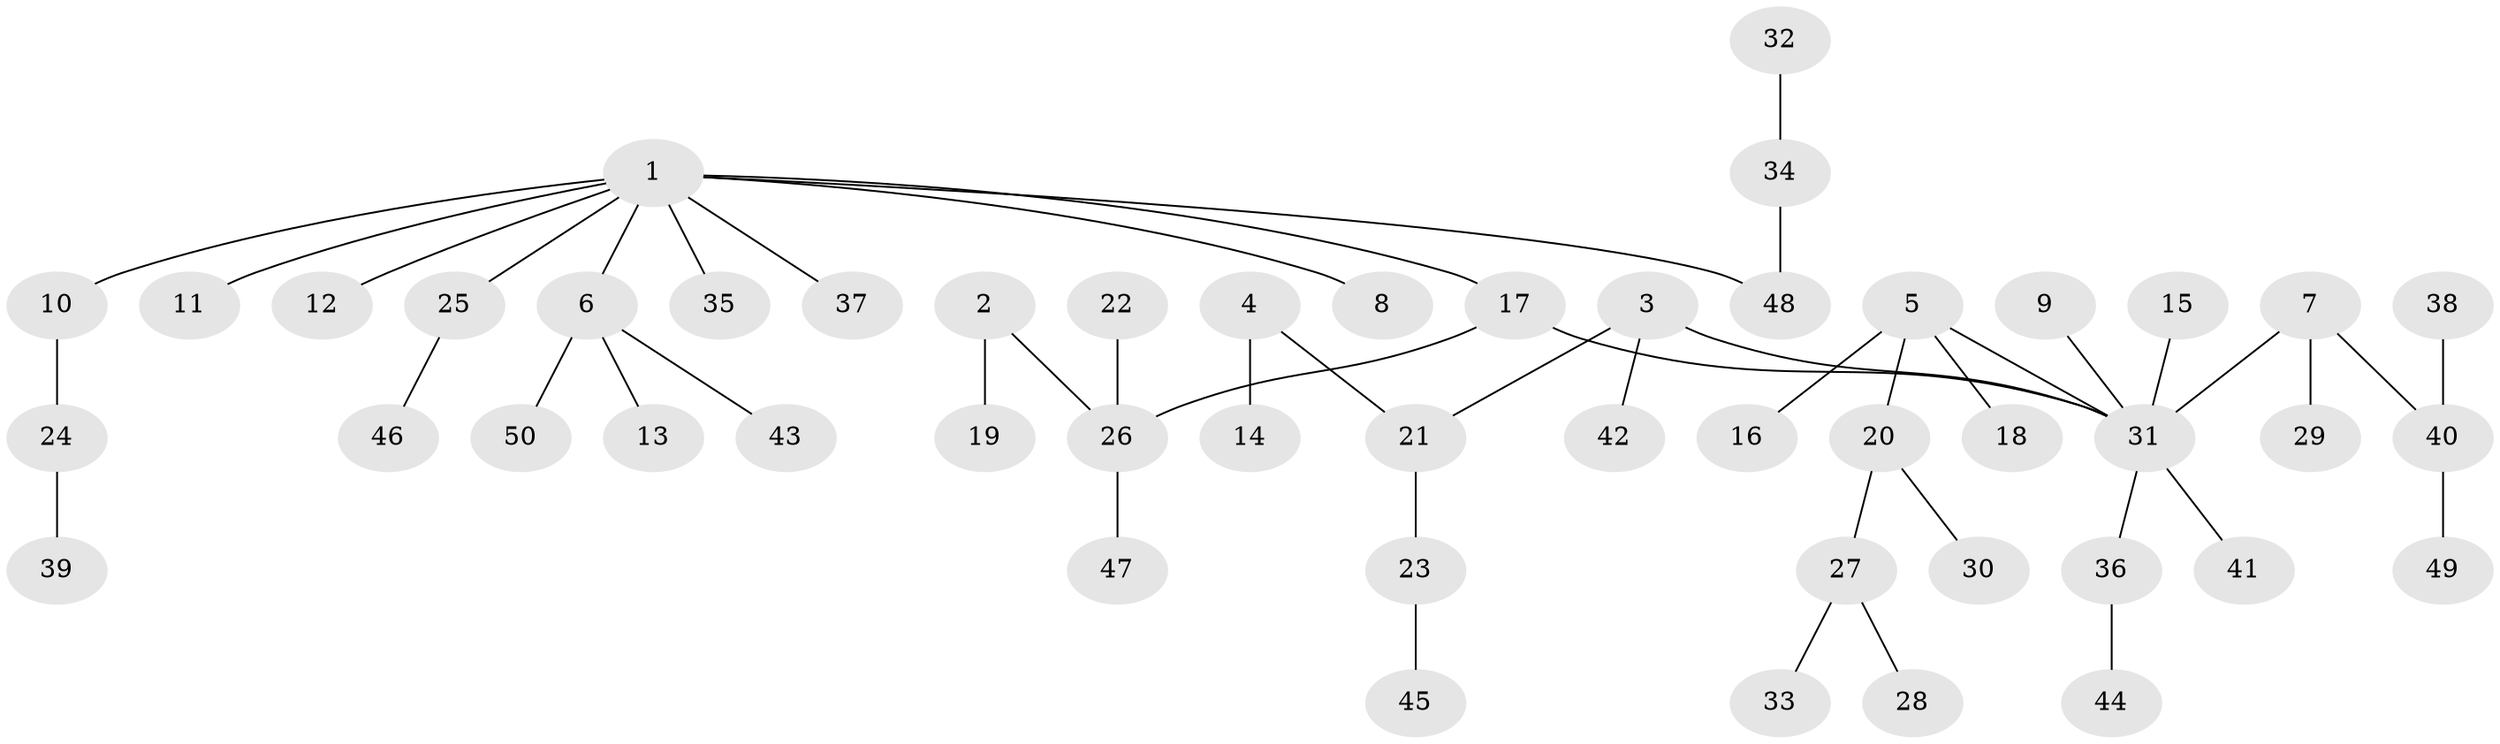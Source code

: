 // original degree distribution, {7: 0.010101010101010102, 4: 0.10101010101010101, 5: 0.010101010101010102, 3: 0.15151515151515152, 2: 0.2727272727272727, 1: 0.45454545454545453}
// Generated by graph-tools (version 1.1) at 2025/46/03/06/25 01:46:56]
// undirected, 50 vertices, 49 edges
graph export_dot {
graph [start="1"]
  node [color=gray90,style=filled];
  1;
  2;
  3;
  4;
  5;
  6;
  7;
  8;
  9;
  10;
  11;
  12;
  13;
  14;
  15;
  16;
  17;
  18;
  19;
  20;
  21;
  22;
  23;
  24;
  25;
  26;
  27;
  28;
  29;
  30;
  31;
  32;
  33;
  34;
  35;
  36;
  37;
  38;
  39;
  40;
  41;
  42;
  43;
  44;
  45;
  46;
  47;
  48;
  49;
  50;
  1 -- 6 [weight=1.0];
  1 -- 8 [weight=1.0];
  1 -- 10 [weight=1.0];
  1 -- 11 [weight=1.0];
  1 -- 12 [weight=1.0];
  1 -- 17 [weight=1.0];
  1 -- 25 [weight=1.0];
  1 -- 35 [weight=1.0];
  1 -- 37 [weight=1.0];
  1 -- 48 [weight=1.0];
  2 -- 19 [weight=1.0];
  2 -- 26 [weight=1.0];
  3 -- 21 [weight=1.0];
  3 -- 31 [weight=1.0];
  3 -- 42 [weight=1.0];
  4 -- 14 [weight=1.0];
  4 -- 21 [weight=1.0];
  5 -- 16 [weight=1.0];
  5 -- 18 [weight=1.0];
  5 -- 20 [weight=1.0];
  5 -- 31 [weight=1.0];
  6 -- 13 [weight=1.0];
  6 -- 43 [weight=1.0];
  6 -- 50 [weight=1.0];
  7 -- 29 [weight=1.0];
  7 -- 31 [weight=1.0];
  7 -- 40 [weight=1.0];
  9 -- 31 [weight=1.0];
  10 -- 24 [weight=1.0];
  15 -- 31 [weight=1.0];
  17 -- 26 [weight=1.0];
  17 -- 31 [weight=1.0];
  20 -- 27 [weight=1.0];
  20 -- 30 [weight=1.0];
  21 -- 23 [weight=1.0];
  22 -- 26 [weight=1.0];
  23 -- 45 [weight=1.0];
  24 -- 39 [weight=1.0];
  25 -- 46 [weight=1.0];
  26 -- 47 [weight=1.0];
  27 -- 28 [weight=1.0];
  27 -- 33 [weight=1.0];
  31 -- 36 [weight=1.0];
  31 -- 41 [weight=1.0];
  32 -- 34 [weight=1.0];
  34 -- 48 [weight=1.0];
  36 -- 44 [weight=1.0];
  38 -- 40 [weight=1.0];
  40 -- 49 [weight=1.0];
}
